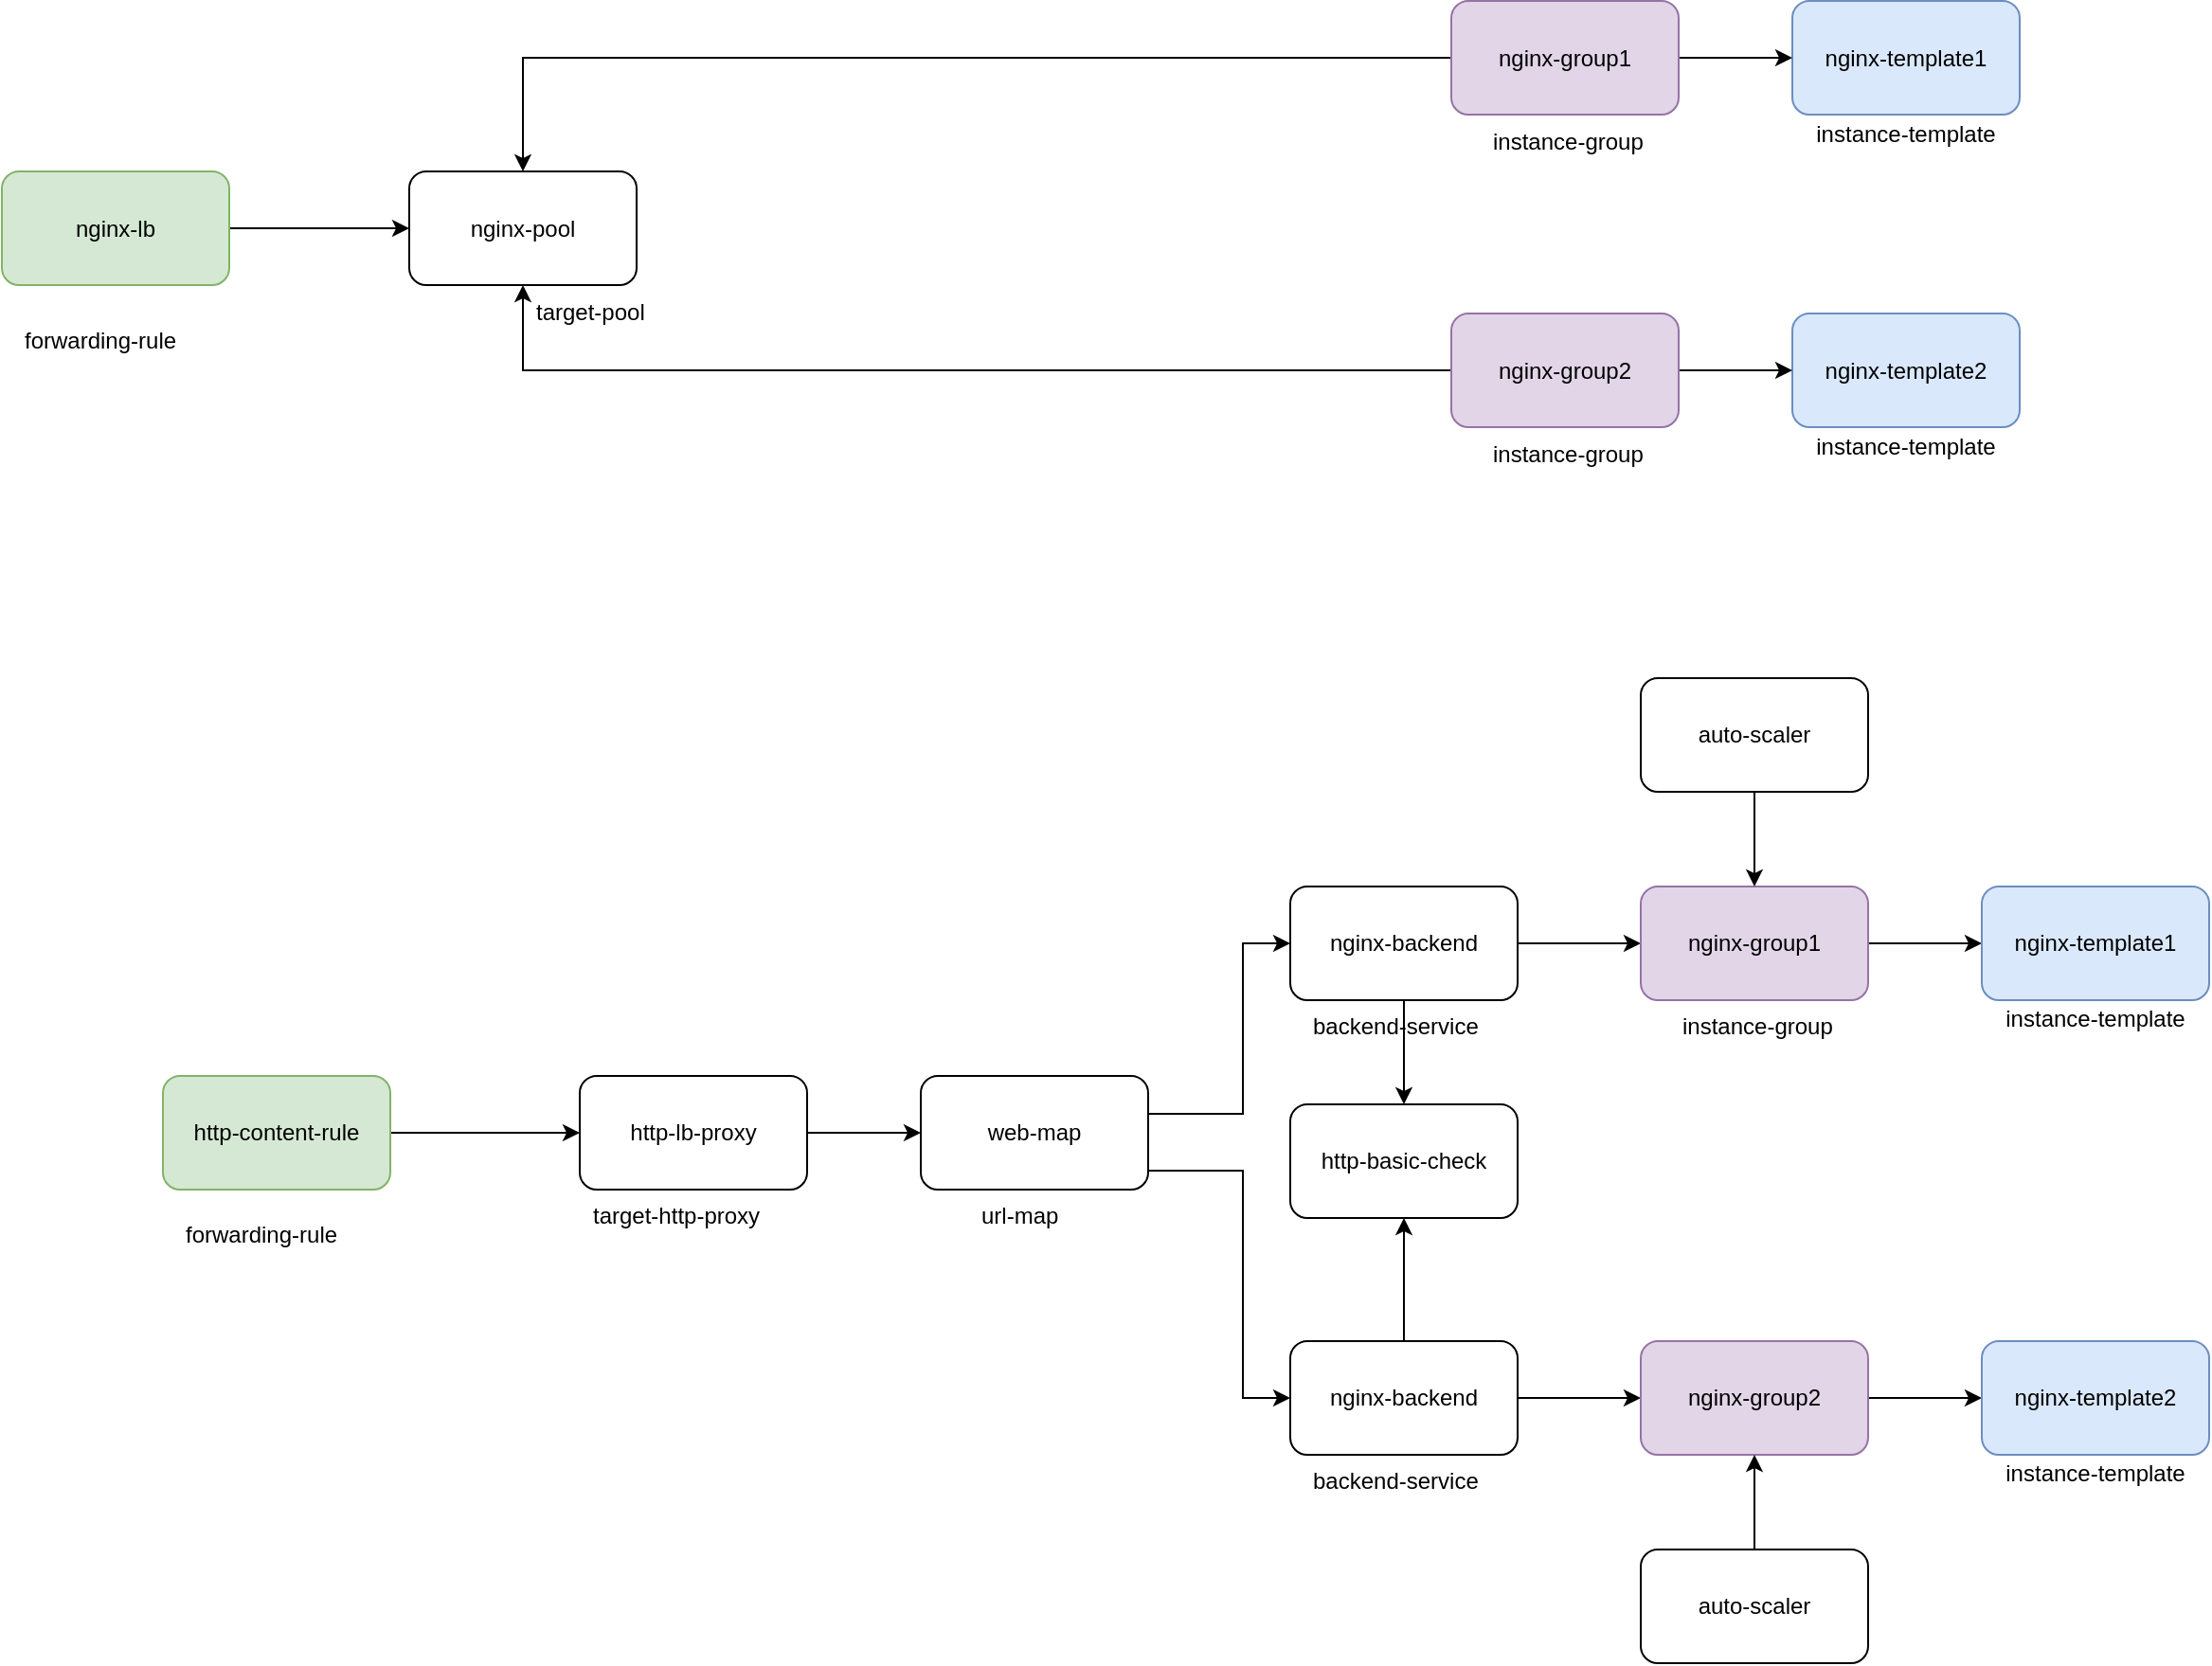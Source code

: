 <mxfile version="10.5.7" type="github"><diagram id="ENLy8N57LWuTni4IWDTc" name="Page-1"><mxGraphModel dx="2034" dy="1155" grid="1" gridSize="10" guides="1" tooltips="1" connect="1" arrows="1" fold="1" page="1" pageScale="1" pageWidth="1654" pageHeight="1169" math="0" shadow="0"><root><mxCell id="0"/><mxCell id="1" parent="0"/><mxCell id="LJP7QpX35pehGBOV3t7R-1" value="&lt;span&gt;http-basic-check&lt;/span&gt;" style="rounded=1;whiteSpace=wrap;html=1;" parent="1" vertex="1"><mxGeometry x="705" y="735" width="120" height="60" as="geometry"/></mxCell><mxCell id="LJP7QpX35pehGBOV3t7R-43" style="edgeStyle=orthogonalEdgeStyle;orthogonalLoop=1;jettySize=auto;html=1;entryX=0;entryY=0.5;entryDx=0;entryDy=0;rounded=0;" parent="1" source="LJP7QpX35pehGBOV3t7R-2" target="LJP7QpX35pehGBOV3t7R-31" edge="1"><mxGeometry relative="1" as="geometry"/></mxCell><mxCell id="LJP7QpX35pehGBOV3t7R-2" value="&lt;span&gt;nginx-backend&lt;/span&gt;" style="rounded=1;whiteSpace=wrap;html=1;" parent="1" vertex="1"><mxGeometry x="705" y="620" width="120" height="60" as="geometry"/></mxCell><mxCell id="LJP7QpX35pehGBOV3t7R-6" style="edgeStyle=orthogonalEdgeStyle;rounded=0;orthogonalLoop=1;jettySize=auto;html=1;" parent="1" source="LJP7QpX35pehGBOV3t7R-4" target="LJP7QpX35pehGBOV3t7R-2" edge="1"><mxGeometry relative="1" as="geometry"><Array as="points"><mxPoint x="680" y="740"/><mxPoint x="680" y="650"/></Array></mxGeometry></mxCell><mxCell id="LJP7QpX35pehGBOV3t7R-48" style="edgeStyle=orthogonalEdgeStyle;rounded=0;orthogonalLoop=1;jettySize=auto;html=1;entryX=0;entryY=0.5;entryDx=0;entryDy=0;" parent="1" source="LJP7QpX35pehGBOV3t7R-4" target="LJP7QpX35pehGBOV3t7R-45" edge="1"><mxGeometry relative="1" as="geometry"><Array as="points"><mxPoint x="680" y="770"/><mxPoint x="680" y="890"/></Array></mxGeometry></mxCell><mxCell id="LJP7QpX35pehGBOV3t7R-4" value="&lt;span&gt;web-map&lt;/span&gt;&lt;br&gt;" style="rounded=1;whiteSpace=wrap;html=1;" parent="1" vertex="1"><mxGeometry x="510" y="720" width="120" height="60" as="geometry"/></mxCell><mxCell id="LJP7QpX35pehGBOV3t7R-9" style="edgeStyle=orthogonalEdgeStyle;rounded=0;orthogonalLoop=1;jettySize=auto;html=1;entryX=0;entryY=0.5;entryDx=0;entryDy=0;" parent="1" source="LJP7QpX35pehGBOV3t7R-8" target="LJP7QpX35pehGBOV3t7R-4" edge="1"><mxGeometry relative="1" as="geometry"/></mxCell><mxCell id="LJP7QpX35pehGBOV3t7R-8" value="&lt;span&gt;http-lb-proxy &lt;/span&gt;&lt;br&gt;" style="rounded=1;whiteSpace=wrap;html=1;" parent="1" vertex="1"><mxGeometry x="330" y="720" width="120" height="60" as="geometry"/></mxCell><mxCell id="LJP7QpX35pehGBOV3t7R-10" value="&lt;span&gt;nginx-template1&lt;/span&gt;" style="rounded=1;whiteSpace=wrap;html=1;fillColor=#dae8fc;strokeColor=#6c8ebf;" parent="1" vertex="1"><mxGeometry x="970" y="152.5" width="120" height="60" as="geometry"/></mxCell><mxCell id="LJP7QpX35pehGBOV3t7R-11" value="&lt;span&gt;instance-template&lt;/span&gt;" style="text;html=1;strokeColor=none;fillColor=none;align=center;verticalAlign=middle;whiteSpace=wrap;rounded=0;" parent="1" vertex="1"><mxGeometry x="980" y="212.5" width="100" height="20" as="geometry"/></mxCell><mxCell id="LJP7QpX35pehGBOV3t7R-12" value="&lt;span&gt;nginx-pool&lt;/span&gt;" style="rounded=1;whiteSpace=wrap;html=1;" parent="1" vertex="1"><mxGeometry x="240" y="242.5" width="120" height="60" as="geometry"/></mxCell><mxCell id="LJP7QpX35pehGBOV3t7R-13" value="target-pool" style="text;html=1;" parent="1" vertex="1"><mxGeometry x="305" y="302.5" width="60" height="30" as="geometry"/></mxCell><mxCell id="LJP7QpX35pehGBOV3t7R-21" style="edgeStyle=orthogonalEdgeStyle;rounded=0;orthogonalLoop=1;jettySize=auto;html=1;entryX=0;entryY=0.5;entryDx=0;entryDy=0;" parent="1" source="LJP7QpX35pehGBOV3t7R-14" target="LJP7QpX35pehGBOV3t7R-10" edge="1"><mxGeometry relative="1" as="geometry"/></mxCell><mxCell id="LJP7QpX35pehGBOV3t7R-22" style="edgeStyle=orthogonalEdgeStyle;rounded=0;orthogonalLoop=1;jettySize=auto;html=1;" parent="1" source="LJP7QpX35pehGBOV3t7R-14" target="LJP7QpX35pehGBOV3t7R-12" edge="1"><mxGeometry relative="1" as="geometry"><Array as="points"><mxPoint x="300" y="183"/></Array></mxGeometry></mxCell><mxCell id="LJP7QpX35pehGBOV3t7R-14" value="&lt;span&gt;nginx-group1&lt;/span&gt;" style="rounded=1;whiteSpace=wrap;html=1;fillColor=#e1d5e7;strokeColor=#9673a6;" parent="1" vertex="1"><mxGeometry x="790" y="152.5" width="120" height="60" as="geometry"/></mxCell><mxCell id="LJP7QpX35pehGBOV3t7R-15" value="instance-group" style="text;html=1;" parent="1" vertex="1"><mxGeometry x="810" y="212.5" width="100" height="30" as="geometry"/></mxCell><mxCell id="LJP7QpX35pehGBOV3t7R-20" style="edgeStyle=orthogonalEdgeStyle;rounded=0;orthogonalLoop=1;jettySize=auto;html=1;entryX=0;entryY=0.5;entryDx=0;entryDy=0;" parent="1" source="LJP7QpX35pehGBOV3t7R-16" target="LJP7QpX35pehGBOV3t7R-12" edge="1"><mxGeometry relative="1" as="geometry"/></mxCell><mxCell id="LJP7QpX35pehGBOV3t7R-16" value="&lt;span&gt;nginx-lb&lt;/span&gt;" style="rounded=1;whiteSpace=wrap;html=1;fillColor=#d5e8d4;strokeColor=#82b366;" parent="1" vertex="1"><mxGeometry x="25" y="242.5" width="120" height="60" as="geometry"/></mxCell><mxCell id="LJP7QpX35pehGBOV3t7R-19" value="forwarding-rule" style="text;html=1;" parent="1" vertex="1"><mxGeometry x="35" y="317.5" width="90" height="30" as="geometry"/></mxCell><mxCell id="LJP7QpX35pehGBOV3t7R-23" value="&lt;span&gt;nginx-template2&lt;/span&gt;" style="rounded=1;whiteSpace=wrap;html=1;fillColor=#dae8fc;strokeColor=#6c8ebf;" parent="1" vertex="1"><mxGeometry x="970" y="317.5" width="120" height="60" as="geometry"/></mxCell><mxCell id="LJP7QpX35pehGBOV3t7R-24" value="&lt;span&gt;instance-template&lt;/span&gt;" style="text;html=1;strokeColor=none;fillColor=none;align=center;verticalAlign=middle;whiteSpace=wrap;rounded=0;" parent="1" vertex="1"><mxGeometry x="980" y="377.5" width="100" height="20" as="geometry"/></mxCell><mxCell id="LJP7QpX35pehGBOV3t7R-25" style="edgeStyle=orthogonalEdgeStyle;rounded=0;orthogonalLoop=1;jettySize=auto;html=1;entryX=0;entryY=0.5;entryDx=0;entryDy=0;" parent="1" source="LJP7QpX35pehGBOV3t7R-26" target="LJP7QpX35pehGBOV3t7R-23" edge="1"><mxGeometry relative="1" as="geometry"/></mxCell><mxCell id="LJP7QpX35pehGBOV3t7R-28" style="edgeStyle=orthogonalEdgeStyle;rounded=0;orthogonalLoop=1;jettySize=auto;html=1;entryX=0.5;entryY=1;entryDx=0;entryDy=0;" parent="1" source="LJP7QpX35pehGBOV3t7R-26" target="LJP7QpX35pehGBOV3t7R-12" edge="1"><mxGeometry relative="1" as="geometry"/></mxCell><mxCell id="LJP7QpX35pehGBOV3t7R-26" value="&lt;span&gt;nginx-group2&lt;/span&gt;" style="rounded=1;whiteSpace=wrap;html=1;fillColor=#e1d5e7;strokeColor=#9673a6;" parent="1" vertex="1"><mxGeometry x="790" y="317.5" width="120" height="60" as="geometry"/></mxCell><mxCell id="LJP7QpX35pehGBOV3t7R-27" value="instance-group" style="text;html=1;" parent="1" vertex="1"><mxGeometry x="810" y="377.5" width="100" height="30" as="geometry"/></mxCell><mxCell id="LJP7QpX35pehGBOV3t7R-56" style="edgeStyle=orthogonalEdgeStyle;rounded=0;orthogonalLoop=1;jettySize=auto;html=1;entryX=0;entryY=0.5;entryDx=0;entryDy=0;" parent="1" source="LJP7QpX35pehGBOV3t7R-31" target="LJP7QpX35pehGBOV3t7R-51" edge="1"><mxGeometry relative="1" as="geometry"/></mxCell><mxCell id="LJP7QpX35pehGBOV3t7R-31" value="&lt;span&gt;nginx-group1&lt;/span&gt;" style="rounded=1;whiteSpace=wrap;html=1;fillColor=#e1d5e7;strokeColor=#9673a6;" parent="1" vertex="1"><mxGeometry x="890" y="620" width="120" height="60" as="geometry"/></mxCell><mxCell id="LJP7QpX35pehGBOV3t7R-32" value="instance-group" style="text;html=1;" parent="1" vertex="1"><mxGeometry x="910" y="680" width="100" height="30" as="geometry"/></mxCell><mxCell id="LJP7QpX35pehGBOV3t7R-37" value="backend-service" style="text;html=1;" parent="1" vertex="1"><mxGeometry x="715" y="680" width="110" height="30" as="geometry"/></mxCell><mxCell id="LJP7QpX35pehGBOV3t7R-38" value="url-map" style="text;html=1;" parent="1" vertex="1"><mxGeometry x="540" y="780" width="70" height="30" as="geometry"/></mxCell><mxCell id="LJP7QpX35pehGBOV3t7R-39" value="target-http-proxy" style="text;html=1;" parent="1" vertex="1"><mxGeometry x="335" y="780" width="120" height="30" as="geometry"/></mxCell><mxCell id="LJP7QpX35pehGBOV3t7R-42" style="edgeStyle=orthogonalEdgeStyle;rounded=0;orthogonalLoop=1;jettySize=auto;html=1;entryX=0;entryY=0.5;entryDx=0;entryDy=0;" parent="1" source="LJP7QpX35pehGBOV3t7R-40" target="LJP7QpX35pehGBOV3t7R-8" edge="1"><mxGeometry relative="1" as="geometry"/></mxCell><mxCell id="LJP7QpX35pehGBOV3t7R-40" value="&lt;span&gt;http-content-rule&lt;/span&gt;" style="rounded=1;whiteSpace=wrap;html=1;fillColor=#d5e8d4;strokeColor=#82b366;" parent="1" vertex="1"><mxGeometry x="110" y="720" width="120" height="60" as="geometry"/></mxCell><mxCell id="LJP7QpX35pehGBOV3t7R-41" value="forwarding-rule" style="text;html=1;" parent="1" vertex="1"><mxGeometry x="120" y="790" width="110" height="30" as="geometry"/></mxCell><mxCell id="LJP7QpX35pehGBOV3t7R-44" style="edgeStyle=orthogonalEdgeStyle;orthogonalLoop=1;jettySize=auto;html=1;entryX=0;entryY=0.5;entryDx=0;entryDy=0;rounded=0;" parent="1" source="LJP7QpX35pehGBOV3t7R-45" target="LJP7QpX35pehGBOV3t7R-46" edge="1"><mxGeometry relative="1" as="geometry"/></mxCell><mxCell id="LJP7QpX35pehGBOV3t7R-49" style="edgeStyle=orthogonalEdgeStyle;rounded=0;orthogonalLoop=1;jettySize=auto;html=1;entryX=0.5;entryY=1;entryDx=0;entryDy=0;" parent="1" source="LJP7QpX35pehGBOV3t7R-45" target="LJP7QpX35pehGBOV3t7R-1" edge="1"><mxGeometry relative="1" as="geometry"/></mxCell><mxCell id="LJP7QpX35pehGBOV3t7R-45" value="&lt;span&gt;nginx-backend&lt;/span&gt;" style="rounded=1;whiteSpace=wrap;html=1;" parent="1" vertex="1"><mxGeometry x="705" y="860" width="120" height="60" as="geometry"/></mxCell><mxCell id="LJP7QpX35pehGBOV3t7R-55" style="edgeStyle=orthogonalEdgeStyle;rounded=0;orthogonalLoop=1;jettySize=auto;html=1;" parent="1" source="LJP7QpX35pehGBOV3t7R-46" target="LJP7QpX35pehGBOV3t7R-53" edge="1"><mxGeometry relative="1" as="geometry"/></mxCell><mxCell id="LJP7QpX35pehGBOV3t7R-46" value="&lt;span&gt;nginx-group2&lt;/span&gt;" style="rounded=1;whiteSpace=wrap;html=1;fillColor=#e1d5e7;strokeColor=#9673a6;" parent="1" vertex="1"><mxGeometry x="890" y="860" width="120" height="60" as="geometry"/></mxCell><mxCell id="LJP7QpX35pehGBOV3t7R-47" value="backend-service" style="text;html=1;" parent="1" vertex="1"><mxGeometry x="715" y="920" width="110" height="30" as="geometry"/></mxCell><mxCell id="LJP7QpX35pehGBOV3t7R-50" style="edgeStyle=orthogonalEdgeStyle;rounded=0;orthogonalLoop=1;jettySize=auto;html=1;entryX=0.5;entryY=0;entryDx=0;entryDy=0;exitX=0.5;exitY=0;exitDx=0;exitDy=0;" parent="1" source="LJP7QpX35pehGBOV3t7R-37" target="LJP7QpX35pehGBOV3t7R-1" edge="1"><mxGeometry relative="1" as="geometry"><mxPoint x="775" y="870" as="sourcePoint"/><mxPoint x="775" y="805.333" as="targetPoint"/><Array as="points"><mxPoint x="765" y="680"/></Array></mxGeometry></mxCell><mxCell id="LJP7QpX35pehGBOV3t7R-51" value="&lt;span&gt;nginx-template1&lt;/span&gt;" style="rounded=1;whiteSpace=wrap;html=1;fillColor=#dae8fc;strokeColor=#6c8ebf;" parent="1" vertex="1"><mxGeometry x="1070" y="620" width="120" height="60" as="geometry"/></mxCell><mxCell id="LJP7QpX35pehGBOV3t7R-52" value="&lt;span&gt;instance-template&lt;/span&gt;" style="text;html=1;strokeColor=none;fillColor=none;align=center;verticalAlign=middle;whiteSpace=wrap;rounded=0;" parent="1" vertex="1"><mxGeometry x="1080" y="680" width="100" height="20" as="geometry"/></mxCell><mxCell id="LJP7QpX35pehGBOV3t7R-53" value="&lt;span&gt;nginx-template2&lt;/span&gt;" style="rounded=1;whiteSpace=wrap;html=1;fillColor=#dae8fc;strokeColor=#6c8ebf;" parent="1" vertex="1"><mxGeometry x="1070" y="860" width="120" height="60" as="geometry"/></mxCell><mxCell id="LJP7QpX35pehGBOV3t7R-54" value="&lt;span&gt;instance-template&lt;/span&gt;" style="text;html=1;strokeColor=none;fillColor=none;align=center;verticalAlign=middle;whiteSpace=wrap;rounded=0;" parent="1" vertex="1"><mxGeometry x="1080" y="920" width="100" height="20" as="geometry"/></mxCell><mxCell id="yQmDAVLW--fLlgNQnE45-2" style="edgeStyle=orthogonalEdgeStyle;rounded=0;orthogonalLoop=1;jettySize=auto;html=1;entryX=0.5;entryY=0;entryDx=0;entryDy=0;" edge="1" parent="1" source="yQmDAVLW--fLlgNQnE45-1" target="LJP7QpX35pehGBOV3t7R-31"><mxGeometry relative="1" as="geometry"/></mxCell><mxCell id="yQmDAVLW--fLlgNQnE45-1" value="auto-scaler" style="rounded=1;whiteSpace=wrap;html=1;" vertex="1" parent="1"><mxGeometry x="890" y="510" width="120" height="60" as="geometry"/></mxCell><mxCell id="yQmDAVLW--fLlgNQnE45-4" style="edgeStyle=orthogonalEdgeStyle;rounded=0;orthogonalLoop=1;jettySize=auto;html=1;entryX=0.5;entryY=1;entryDx=0;entryDy=0;" edge="1" parent="1" source="yQmDAVLW--fLlgNQnE45-3" target="LJP7QpX35pehGBOV3t7R-46"><mxGeometry relative="1" as="geometry"/></mxCell><mxCell id="yQmDAVLW--fLlgNQnE45-3" value="auto-scaler" style="rounded=1;whiteSpace=wrap;html=1;" vertex="1" parent="1"><mxGeometry x="890" y="970" width="120" height="60" as="geometry"/></mxCell></root></mxGraphModel></diagram></mxfile>